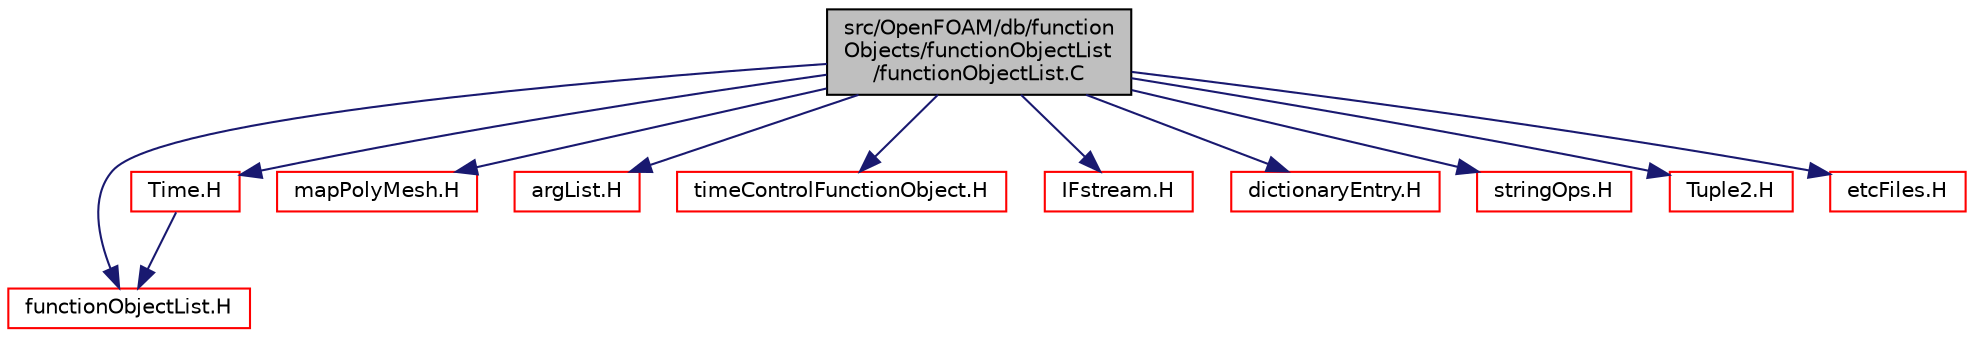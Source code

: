 digraph "src/OpenFOAM/db/functionObjects/functionObjectList/functionObjectList.C"
{
  bgcolor="transparent";
  edge [fontname="Helvetica",fontsize="10",labelfontname="Helvetica",labelfontsize="10"];
  node [fontname="Helvetica",fontsize="10",shape=record];
  Node0 [label="src/OpenFOAM/db/function\lObjects/functionObjectList\l/functionObjectList.C",height=0.2,width=0.4,color="black", fillcolor="grey75", style="filled", fontcolor="black"];
  Node0 -> Node1 [color="midnightblue",fontsize="10",style="solid",fontname="Helvetica"];
  Node1 [label="functionObjectList.H",height=0.2,width=0.4,color="red",URL="$a09656.html"];
  Node0 -> Node85 [color="midnightblue",fontsize="10",style="solid",fontname="Helvetica"];
  Node85 [label="Time.H",height=0.2,width=0.4,color="red",URL="$a10025.html"];
  Node85 -> Node1 [color="midnightblue",fontsize="10",style="solid",fontname="Helvetica"];
  Node0 -> Node175 [color="midnightblue",fontsize="10",style="solid",fontname="Helvetica"];
  Node175 [label="mapPolyMesh.H",height=0.2,width=0.4,color="red",URL="$a12365.html"];
  Node0 -> Node205 [color="midnightblue",fontsize="10",style="solid",fontname="Helvetica"];
  Node205 [label="argList.H",height=0.2,width=0.4,color="red",URL="$a10907.html"];
  Node0 -> Node217 [color="midnightblue",fontsize="10",style="solid",fontname="Helvetica"];
  Node217 [label="timeControlFunctionObject.H",height=0.2,width=0.4,color="red",URL="$a09692.html"];
  Node0 -> Node221 [color="midnightblue",fontsize="10",style="solid",fontname="Helvetica"];
  Node221 [label="IFstream.H",height=0.2,width=0.4,color="red",URL="$a09785.html"];
  Node0 -> Node223 [color="midnightblue",fontsize="10",style="solid",fontname="Helvetica"];
  Node223 [label="dictionaryEntry.H",height=0.2,width=0.4,color="red",URL="$a09512.html"];
  Node0 -> Node224 [color="midnightblue",fontsize="10",style="solid",fontname="Helvetica"];
  Node224 [label="stringOps.H",height=0.2,width=0.4,color="red",URL="$a13508.html"];
  Node0 -> Node225 [color="midnightblue",fontsize="10",style="solid",fontname="Helvetica"];
  Node225 [label="Tuple2.H",height=0.2,width=0.4,color="red",URL="$a13649.html"];
  Node0 -> Node226 [color="midnightblue",fontsize="10",style="solid",fontname="Helvetica"];
  Node226 [label="etcFiles.H",height=0.2,width=0.4,color="red",URL="$a10994.html",tooltip="Functions to search &#39;etc&#39; directories for configuration files etc. "];
}
